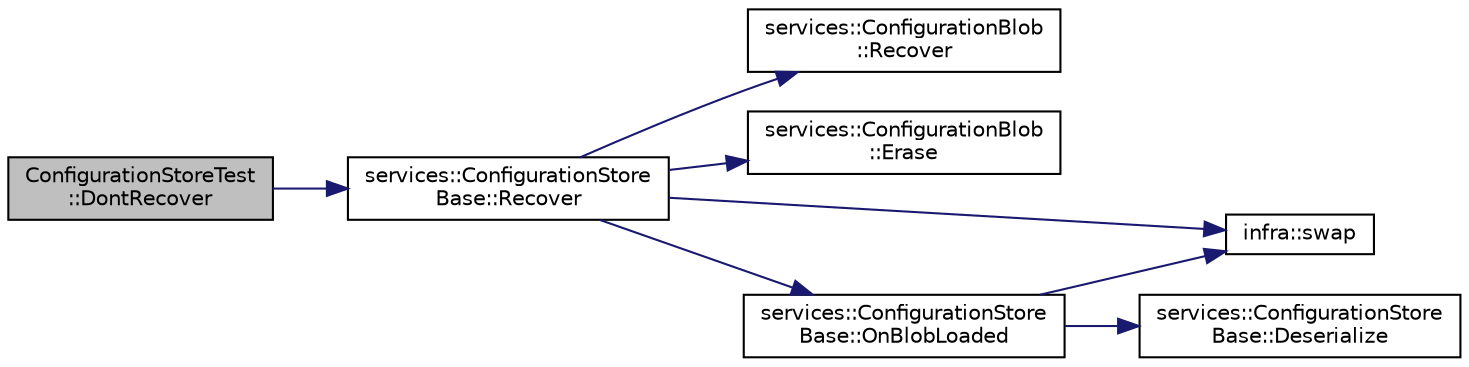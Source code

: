 digraph "ConfigurationStoreTest::DontRecover"
{
 // INTERACTIVE_SVG=YES
  edge [fontname="Helvetica",fontsize="10",labelfontname="Helvetica",labelfontsize="10"];
  node [fontname="Helvetica",fontsize="10",shape=record];
  rankdir="LR";
  Node2 [label="ConfigurationStoreTest\l::DontRecover",height=0.2,width=0.4,color="black", fillcolor="grey75", style="filled", fontcolor="black"];
  Node2 -> Node3 [color="midnightblue",fontsize="10",style="solid",fontname="Helvetica"];
  Node3 [label="services::ConfigurationStore\lBase::Recover",height=0.2,width=0.4,color="black", fillcolor="white", style="filled",URL="$d4/dc9/classservices_1_1_configuration_store_base.html#a055291782b499dc8c5da8feea63992d2"];
  Node3 -> Node4 [color="midnightblue",fontsize="10",style="solid",fontname="Helvetica"];
  Node4 [label="services::ConfigurationBlob\l::Recover",height=0.2,width=0.4,color="black", fillcolor="white", style="filled",URL="$d1/da2/classservices_1_1_configuration_blob.html#a071805fa86dd447aac99b9711bf54f72"];
  Node3 -> Node5 [color="midnightblue",fontsize="10",style="solid",fontname="Helvetica"];
  Node5 [label="services::ConfigurationBlob\l::Erase",height=0.2,width=0.4,color="black", fillcolor="white", style="filled",URL="$d1/da2/classservices_1_1_configuration_blob.html#a279b97e0a18250115b470e71b57dad3e"];
  Node3 -> Node6 [color="midnightblue",fontsize="10",style="solid",fontname="Helvetica"];
  Node6 [label="services::ConfigurationStore\lBase::OnBlobLoaded",height=0.2,width=0.4,color="black", fillcolor="white", style="filled",URL="$d4/dc9/classservices_1_1_configuration_store_base.html#a684451c2d4b570d28b31d0e91a8717b1"];
  Node6 -> Node7 [color="midnightblue",fontsize="10",style="solid",fontname="Helvetica"];
  Node7 [label="infra::swap",height=0.2,width=0.4,color="black", fillcolor="white", style="filled",URL="$d0/de3/namespaceinfra.html#a032811931ada58a358282ecfcfd58de5"];
  Node6 -> Node8 [color="midnightblue",fontsize="10",style="solid",fontname="Helvetica"];
  Node8 [label="services::ConfigurationStore\lBase::Deserialize",height=0.2,width=0.4,color="black", fillcolor="white", style="filled",URL="$d4/dc9/classservices_1_1_configuration_store_base.html#aa8acc547f66f4216c8f660878250ebfe"];
  Node3 -> Node7 [color="midnightblue",fontsize="10",style="solid",fontname="Helvetica"];
}
